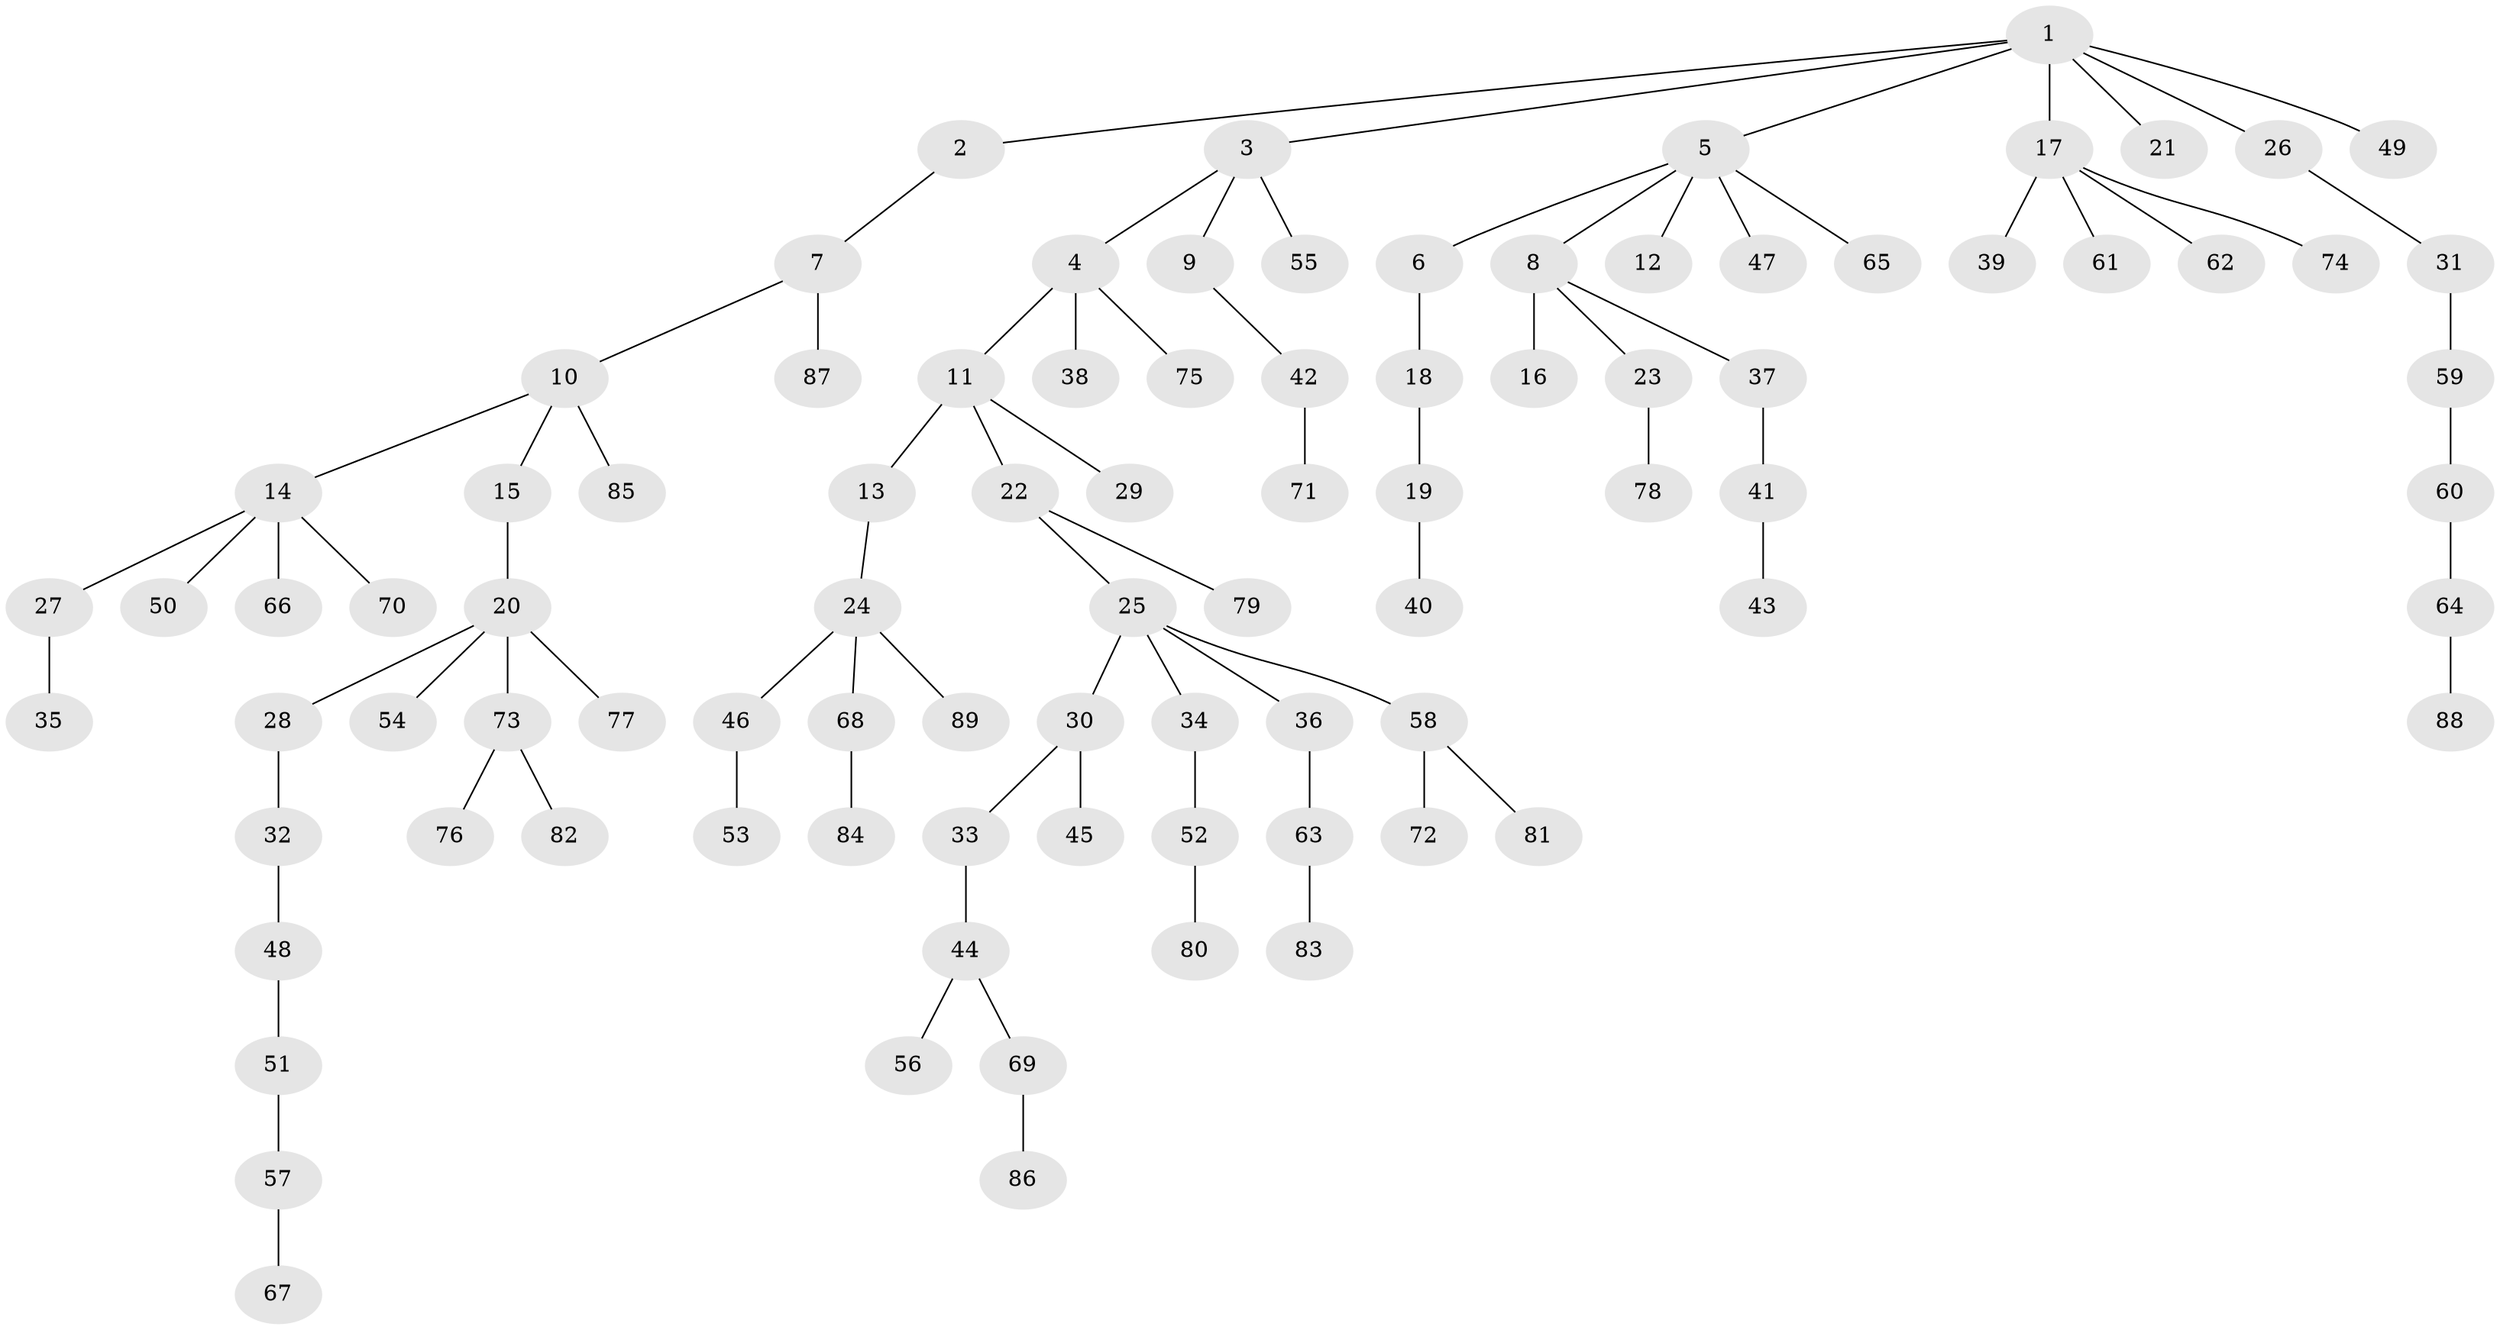 // coarse degree distribution, {7: 0.016666666666666666, 3: 0.08333333333333333, 8: 0.016666666666666666, 2: 0.21666666666666667, 4: 0.05, 5: 0.03333333333333333, 1: 0.5666666666666667, 6: 0.016666666666666666}
// Generated by graph-tools (version 1.1) at 2025/42/03/06/25 10:42:05]
// undirected, 89 vertices, 88 edges
graph export_dot {
graph [start="1"]
  node [color=gray90,style=filled];
  1;
  2;
  3;
  4;
  5;
  6;
  7;
  8;
  9;
  10;
  11;
  12;
  13;
  14;
  15;
  16;
  17;
  18;
  19;
  20;
  21;
  22;
  23;
  24;
  25;
  26;
  27;
  28;
  29;
  30;
  31;
  32;
  33;
  34;
  35;
  36;
  37;
  38;
  39;
  40;
  41;
  42;
  43;
  44;
  45;
  46;
  47;
  48;
  49;
  50;
  51;
  52;
  53;
  54;
  55;
  56;
  57;
  58;
  59;
  60;
  61;
  62;
  63;
  64;
  65;
  66;
  67;
  68;
  69;
  70;
  71;
  72;
  73;
  74;
  75;
  76;
  77;
  78;
  79;
  80;
  81;
  82;
  83;
  84;
  85;
  86;
  87;
  88;
  89;
  1 -- 2;
  1 -- 3;
  1 -- 5;
  1 -- 17;
  1 -- 21;
  1 -- 26;
  1 -- 49;
  2 -- 7;
  3 -- 4;
  3 -- 9;
  3 -- 55;
  4 -- 11;
  4 -- 38;
  4 -- 75;
  5 -- 6;
  5 -- 8;
  5 -- 12;
  5 -- 47;
  5 -- 65;
  6 -- 18;
  7 -- 10;
  7 -- 87;
  8 -- 16;
  8 -- 23;
  8 -- 37;
  9 -- 42;
  10 -- 14;
  10 -- 15;
  10 -- 85;
  11 -- 13;
  11 -- 22;
  11 -- 29;
  13 -- 24;
  14 -- 27;
  14 -- 50;
  14 -- 66;
  14 -- 70;
  15 -- 20;
  17 -- 39;
  17 -- 61;
  17 -- 62;
  17 -- 74;
  18 -- 19;
  19 -- 40;
  20 -- 28;
  20 -- 54;
  20 -- 73;
  20 -- 77;
  22 -- 25;
  22 -- 79;
  23 -- 78;
  24 -- 46;
  24 -- 68;
  24 -- 89;
  25 -- 30;
  25 -- 34;
  25 -- 36;
  25 -- 58;
  26 -- 31;
  27 -- 35;
  28 -- 32;
  30 -- 33;
  30 -- 45;
  31 -- 59;
  32 -- 48;
  33 -- 44;
  34 -- 52;
  36 -- 63;
  37 -- 41;
  41 -- 43;
  42 -- 71;
  44 -- 56;
  44 -- 69;
  46 -- 53;
  48 -- 51;
  51 -- 57;
  52 -- 80;
  57 -- 67;
  58 -- 72;
  58 -- 81;
  59 -- 60;
  60 -- 64;
  63 -- 83;
  64 -- 88;
  68 -- 84;
  69 -- 86;
  73 -- 76;
  73 -- 82;
}
